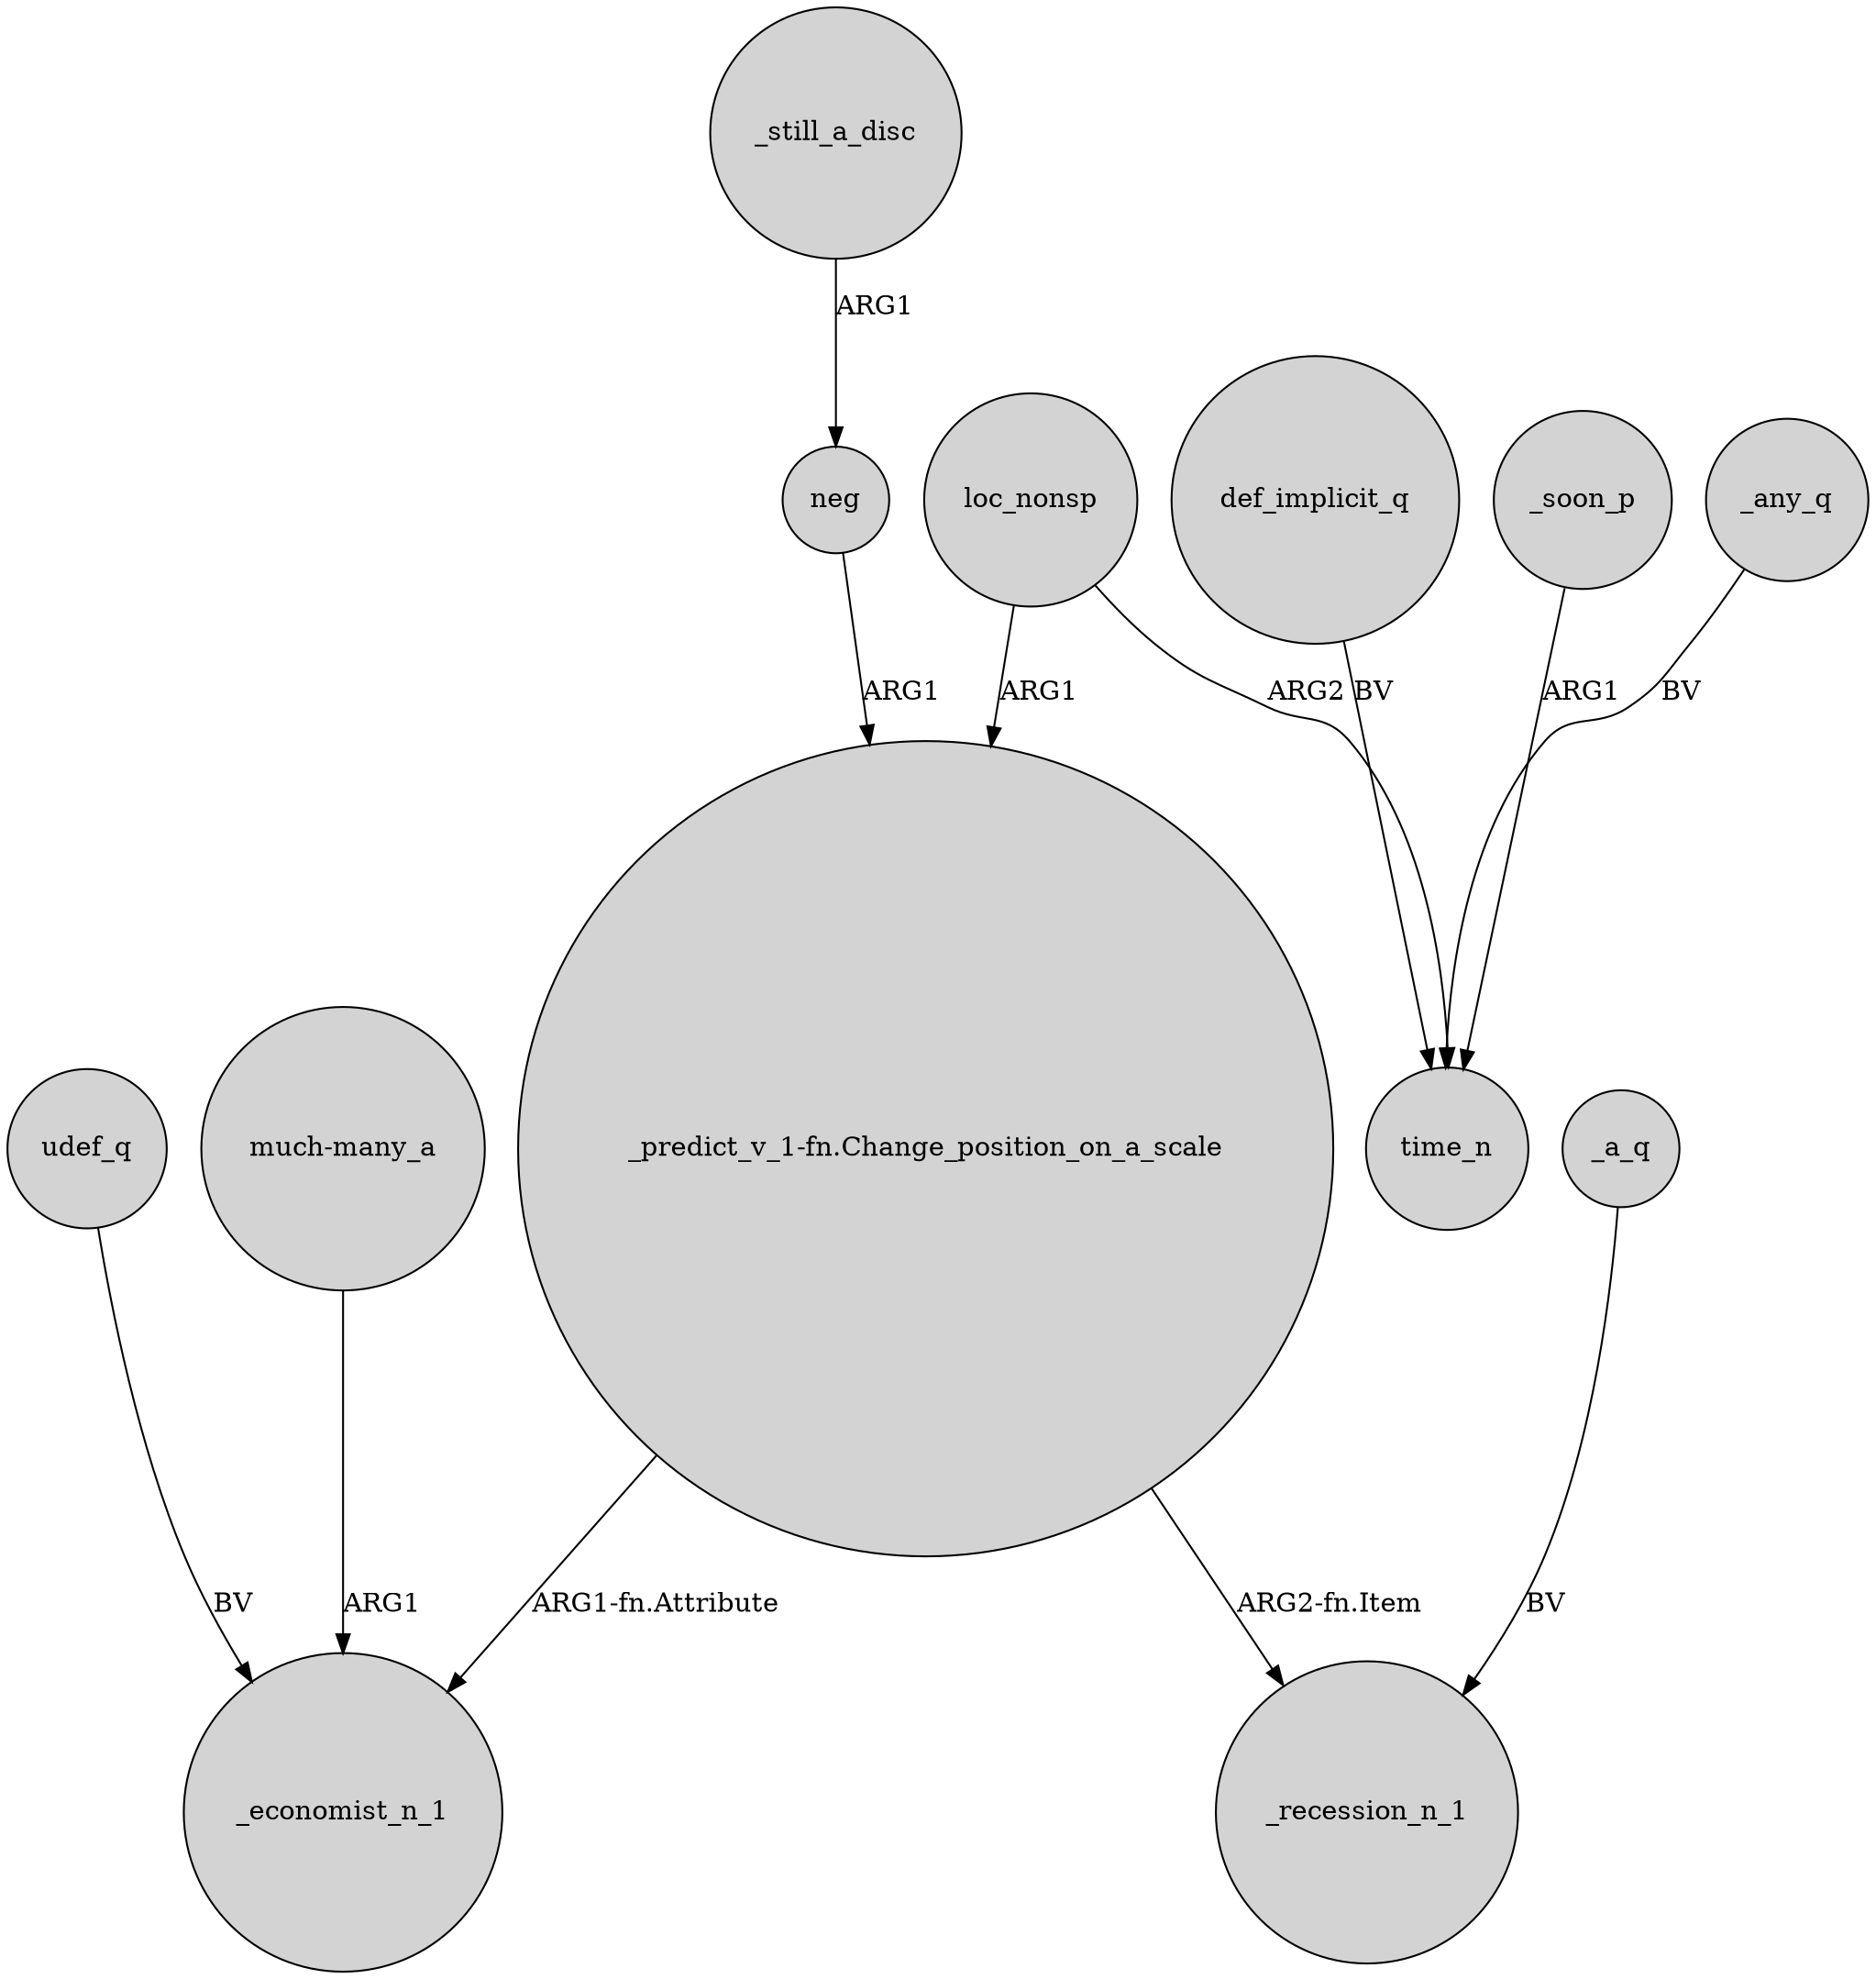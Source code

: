 digraph {
	node [shape=circle style=filled]
	"_predict_v_1-fn.Change_position_on_a_scale" -> _economist_n_1 [label="ARG1-fn.Attribute"]
	loc_nonsp -> time_n [label=ARG2]
	_a_q -> _recession_n_1 [label=BV]
	"_predict_v_1-fn.Change_position_on_a_scale" -> _recession_n_1 [label="ARG2-fn.Item"]
	_any_q -> time_n [label=BV]
	udef_q -> _economist_n_1 [label=BV]
	loc_nonsp -> "_predict_v_1-fn.Change_position_on_a_scale" [label=ARG1]
	"much-many_a" -> _economist_n_1 [label=ARG1]
	neg -> "_predict_v_1-fn.Change_position_on_a_scale" [label=ARG1]
	def_implicit_q -> time_n [label=BV]
	_still_a_disc -> neg [label=ARG1]
	_soon_p -> time_n [label=ARG1]
}
